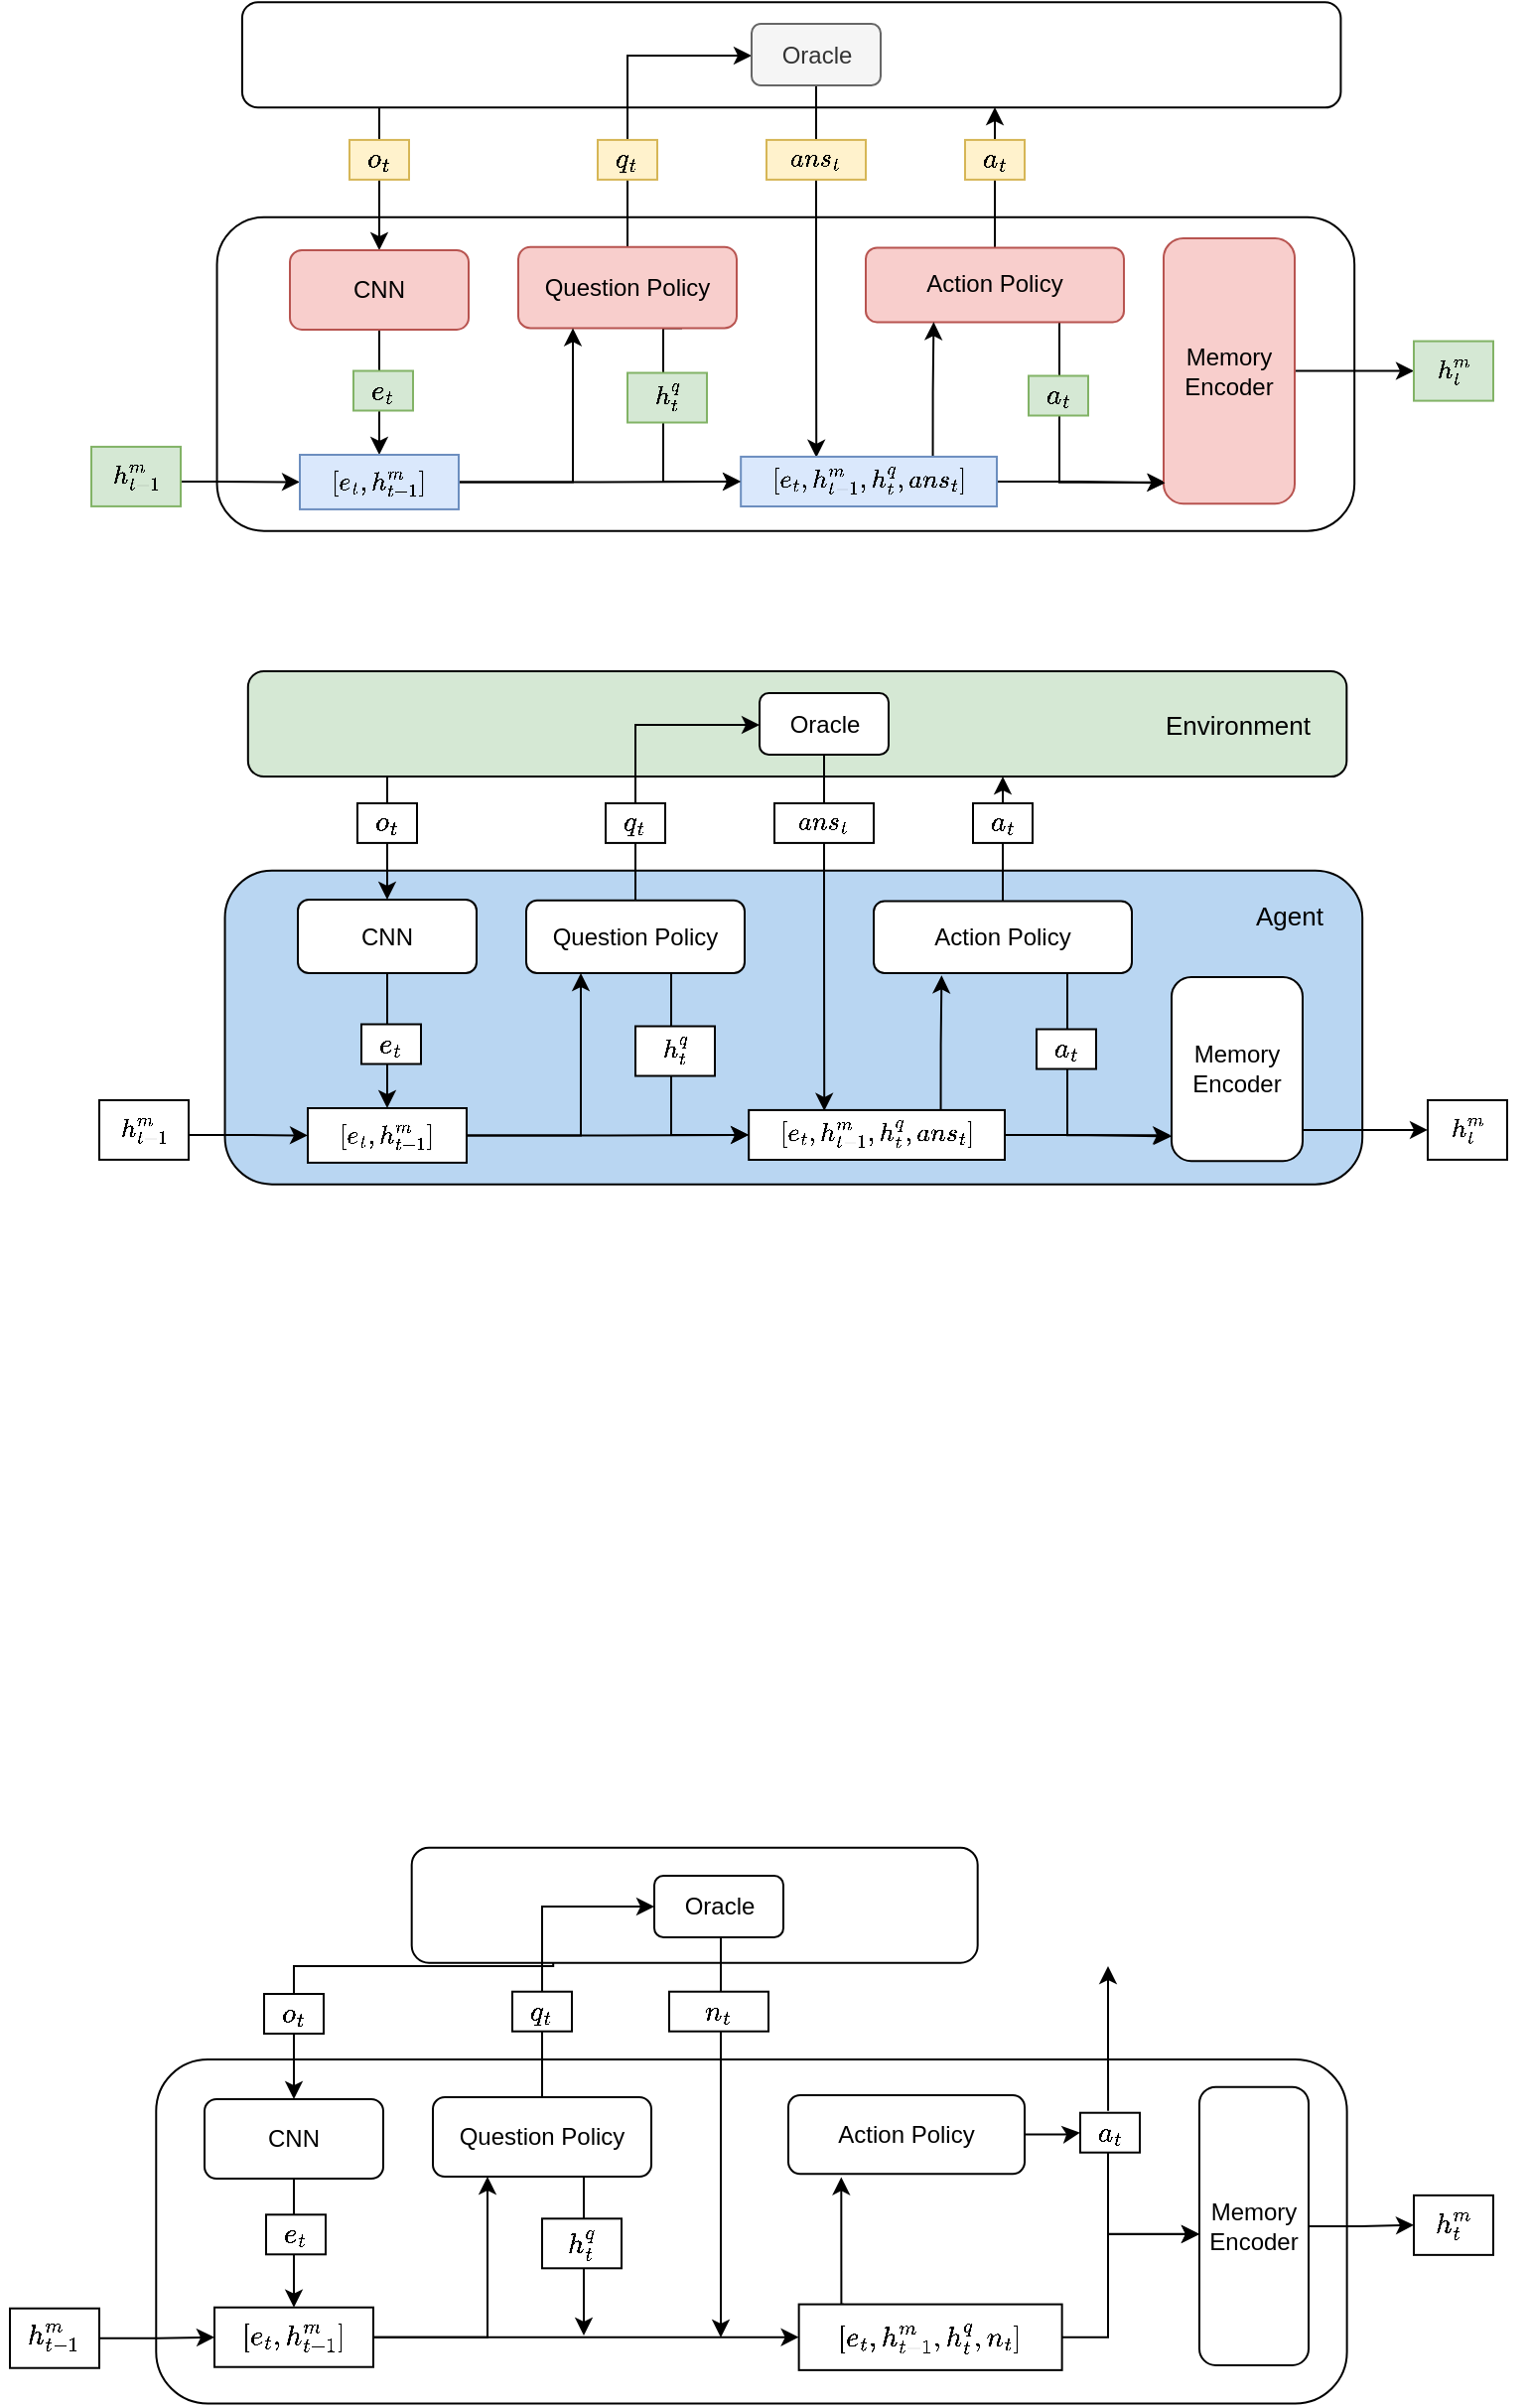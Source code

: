 <mxfile version="14.7.0" type="device"><diagram id="AQhYeNKTp81_VHmUAL4k" name="Page-1"><mxGraphModel dx="1026" dy="534" grid="1" gridSize="10" guides="1" tooltips="1" connect="1" arrows="1" fold="1" page="1" pageScale="1" pageWidth="827" pageHeight="1169" math="1" shadow="0"><root><mxCell id="0"/><mxCell id="1" parent="0"/><mxCell id="ZYxm7a6vwu-DWf72Gzp8-166" value="" style="rounded=1;whiteSpace=wrap;html=1;rotation=-90;" vertex="1" parent="1"><mxGeometry x="332.72" y="-18.04" width="157.92" height="572.82" as="geometry"/></mxCell><mxCell id="ZYxm7a6vwu-DWf72Gzp8-362" style="edgeStyle=orthogonalEdgeStyle;rounded=0;orthogonalLoop=1;jettySize=auto;html=1;exitX=0;exitY=0.25;exitDx=0;exitDy=0;entryX=0.5;entryY=0;entryDx=0;entryDy=0;" edge="1" parent="1" source="ZYxm7a6vwu-DWf72Gzp8-167" target="ZYxm7a6vwu-DWf72Gzp8-169"><mxGeometry relative="1" as="geometry"><Array as="points"><mxPoint x="207" y="119.38"/></Array></mxGeometry></mxCell><mxCell id="ZYxm7a6vwu-DWf72Gzp8-167" value="" style="rounded=1;whiteSpace=wrap;html=1;rotation=-90;" vertex="1" parent="1"><mxGeometry x="388.04" y="-169" width="53.08" height="553.26" as="geometry"/></mxCell><mxCell id="ZYxm7a6vwu-DWf72Gzp8-219" style="edgeStyle=orthogonalEdgeStyle;rounded=0;orthogonalLoop=1;jettySize=auto;html=1;" edge="1" parent="1" source="ZYxm7a6vwu-DWf72Gzp8-169" target="ZYxm7a6vwu-DWf72Gzp8-194"><mxGeometry relative="1" as="geometry"/></mxCell><mxCell id="ZYxm7a6vwu-DWf72Gzp8-169" value="CNN" style="rounded=1;whiteSpace=wrap;html=1;rotation=0;fillColor=#f8cecc;strokeColor=#b85450;" vertex="1" parent="1"><mxGeometry x="162" y="205.96" width="90" height="40" as="geometry"/></mxCell><mxCell id="ZYxm7a6vwu-DWf72Gzp8-206" style="edgeStyle=orthogonalEdgeStyle;rounded=0;orthogonalLoop=1;jettySize=auto;html=1;entryX=0;entryY=0.5;entryDx=0;entryDy=0;exitX=0.5;exitY=0;exitDx=0;exitDy=0;" edge="1" parent="1" source="ZYxm7a6vwu-DWf72Gzp8-172" target="ZYxm7a6vwu-DWf72Gzp8-177"><mxGeometry relative="1" as="geometry"><mxPoint x="332" y="200.38" as="sourcePoint"/><Array as="points"><mxPoint x="332" y="108"/><mxPoint x="394" y="108"/></Array></mxGeometry></mxCell><mxCell id="ZYxm7a6vwu-DWf72Gzp8-365" style="edgeStyle=orthogonalEdgeStyle;rounded=0;orthogonalLoop=1;jettySize=auto;html=1;exitX=0.75;exitY=1;exitDx=0;exitDy=0;entryX=0;entryY=0.5;entryDx=0;entryDy=0;fontSize=11;" edge="1" parent="1" source="ZYxm7a6vwu-DWf72Gzp8-172" target="ZYxm7a6vwu-DWf72Gzp8-188"><mxGeometry relative="1" as="geometry"><Array as="points"><mxPoint x="350" y="245"/><mxPoint x="350" y="323"/></Array></mxGeometry></mxCell><mxCell id="ZYxm7a6vwu-DWf72Gzp8-172" value="&lt;div&gt;Question Policy&lt;/div&gt;" style="rounded=1;whiteSpace=wrap;html=1;rotation=0;fillColor=#f8cecc;strokeColor=#b85450;" vertex="1" parent="1"><mxGeometry x="277" y="204.38" width="110" height="40.83" as="geometry"/></mxCell><mxCell id="ZYxm7a6vwu-DWf72Gzp8-275" style="edgeStyle=orthogonalEdgeStyle;rounded=0;orthogonalLoop=1;jettySize=auto;html=1;" edge="1" parent="1"><mxGeometry relative="1" as="geometry"><mxPoint x="517" y="134" as="targetPoint"/><mxPoint x="517" y="208.71" as="sourcePoint"/></mxGeometry></mxCell><mxCell id="ZYxm7a6vwu-DWf72Gzp8-366" style="edgeStyle=orthogonalEdgeStyle;rounded=0;orthogonalLoop=1;jettySize=auto;html=1;exitX=0.75;exitY=1;exitDx=0;exitDy=0;entryX=0.014;entryY=0.92;entryDx=0;entryDy=0;entryPerimeter=0;fontSize=11;" edge="1" parent="1" source="ZYxm7a6vwu-DWf72Gzp8-175" target="ZYxm7a6vwu-DWf72Gzp8-179"><mxGeometry relative="1" as="geometry"/></mxCell><mxCell id="ZYxm7a6vwu-DWf72Gzp8-175" value="Action Policy" style="rounded=1;whiteSpace=wrap;html=1;rotation=0;fillColor=#f8cecc;strokeColor=#b85450;" vertex="1" parent="1"><mxGeometry x="452" y="204.71" width="130" height="37.5" as="geometry"/></mxCell><mxCell id="ZYxm7a6vwu-DWf72Gzp8-364" style="edgeStyle=orthogonalEdgeStyle;rounded=0;orthogonalLoop=1;jettySize=auto;html=1;entryX=0.295;entryY=0.017;entryDx=0;entryDy=0;entryPerimeter=0;" edge="1" parent="1" source="ZYxm7a6vwu-DWf72Gzp8-177" target="ZYxm7a6vwu-DWf72Gzp8-188"><mxGeometry relative="1" as="geometry"/></mxCell><mxCell id="ZYxm7a6vwu-DWf72Gzp8-177" value="Oracle" style="rounded=1;whiteSpace=wrap;html=1;rotation=0;fillColor=#f5f5f5;strokeColor=#666666;fontColor=#333333;" vertex="1" parent="1"><mxGeometry x="394.5" y="92.03" width="65" height="30.96" as="geometry"/></mxCell><mxCell id="ZYxm7a6vwu-DWf72Gzp8-358" style="edgeStyle=orthogonalEdgeStyle;rounded=0;orthogonalLoop=1;jettySize=auto;html=1;entryX=0;entryY=0.5;entryDx=0;entryDy=0;" edge="1" parent="1" source="ZYxm7a6vwu-DWf72Gzp8-179" target="ZYxm7a6vwu-DWf72Gzp8-189"><mxGeometry relative="1" as="geometry"/></mxCell><mxCell id="ZYxm7a6vwu-DWf72Gzp8-179" value="&lt;div&gt;Memory Encoder&lt;br&gt;&lt;/div&gt;" style="rounded=1;whiteSpace=wrap;html=1;rotation=0;fillColor=#f8cecc;strokeColor=#b85450;" vertex="1" parent="1"><mxGeometry x="602" y="200" width="66" height="133.6" as="geometry"/></mxCell><mxCell id="ZYxm7a6vwu-DWf72Gzp8-181" value="&lt;div&gt;$$o_t$$&lt;/div&gt;" style="text;html=1;align=center;verticalAlign=middle;whiteSpace=wrap;rounded=0;fillColor=#fff2cc;strokeColor=#d6b656;rotation=0;" vertex="1" parent="1"><mxGeometry x="192" y="150.46" width="30" height="20" as="geometry"/></mxCell><mxCell id="ZYxm7a6vwu-DWf72Gzp8-182" value="&lt;div&gt;$$q_t$$&lt;/div&gt;" style="text;html=1;align=center;verticalAlign=middle;whiteSpace=wrap;rounded=0;fillColor=#fff2cc;strokeColor=#d6b656;rotation=0;" vertex="1" parent="1"><mxGeometry x="317" y="150.46" width="30" height="20" as="geometry"/></mxCell><mxCell id="ZYxm7a6vwu-DWf72Gzp8-221" style="edgeStyle=orthogonalEdgeStyle;rounded=0;orthogonalLoop=1;jettySize=auto;html=1;entryX=0;entryY=0.5;entryDx=0;entryDy=0;" edge="1" parent="1" source="ZYxm7a6vwu-DWf72Gzp8-183" target="ZYxm7a6vwu-DWf72Gzp8-194"><mxGeometry relative="1" as="geometry"><Array as="points"><mxPoint x="122" y="322.46"/><mxPoint x="122" y="322.46"/></Array></mxGeometry></mxCell><mxCell id="ZYxm7a6vwu-DWf72Gzp8-183" value="&lt;div style=&quot;font-size: 11px;&quot;&gt;$$h^m_{t-1}$$&lt;/div&gt;" style="text;html=1;align=center;verticalAlign=middle;whiteSpace=wrap;rounded=0;fillColor=#d5e8d4;strokeColor=#82b366;rotation=0;fontSize=11;" vertex="1" parent="1"><mxGeometry x="62" y="304.96" width="45" height="30" as="geometry"/></mxCell><mxCell id="ZYxm7a6vwu-DWf72Gzp8-185" value="&lt;div style=&quot;font-size: 11px;&quot;&gt;$$ans_t$$&lt;/div&gt;" style="text;html=1;align=center;verticalAlign=middle;whiteSpace=wrap;rounded=0;fillColor=#fff2cc;strokeColor=#d6b656;rotation=0;fontSize=11;" vertex="1" parent="1"><mxGeometry x="402" y="150.46" width="50" height="20" as="geometry"/></mxCell><mxCell id="ZYxm7a6vwu-DWf72Gzp8-337" style="edgeStyle=orthogonalEdgeStyle;rounded=0;orthogonalLoop=1;jettySize=auto;html=1;exitX=1;exitY=0.5;exitDx=0;exitDy=0;entryX=0.011;entryY=0.922;entryDx=0;entryDy=0;entryPerimeter=0;" edge="1" parent="1" source="ZYxm7a6vwu-DWf72Gzp8-188" target="ZYxm7a6vwu-DWf72Gzp8-179"><mxGeometry relative="1" as="geometry"/></mxCell><mxCell id="ZYxm7a6vwu-DWf72Gzp8-360" style="edgeStyle=orthogonalEdgeStyle;rounded=0;orthogonalLoop=1;jettySize=auto;html=1;exitX=0.75;exitY=0;exitDx=0;exitDy=0;entryX=0.263;entryY=0.972;entryDx=0;entryDy=0;entryPerimeter=0;" edge="1" parent="1"><mxGeometry relative="1" as="geometry"><mxPoint x="485.772" y="311.96" as="sourcePoint"/><mxPoint x="486.19" y="242.16" as="targetPoint"/><Array as="points"><mxPoint x="486" y="277.38"/><mxPoint x="486" y="277.38"/></Array></mxGeometry></mxCell><mxCell id="ZYxm7a6vwu-DWf72Gzp8-188" value="$$[e_t, h^m_{t-1}, h_t^q, ans_t]$$" style="rounded=0;whiteSpace=wrap;html=1;rotation=0;fillColor=#dae8fc;strokeColor=#6c8ebf;fontSize=11;" vertex="1" parent="1"><mxGeometry x="389.09" y="309.96" width="128.91" height="25.04" as="geometry"/></mxCell><mxCell id="ZYxm7a6vwu-DWf72Gzp8-189" value="&lt;div style=&quot;font-size: 11px;&quot;&gt;$$h^m_{t}$$&lt;/div&gt;" style="text;html=1;align=center;verticalAlign=middle;whiteSpace=wrap;rounded=0;fillColor=#d5e8d4;strokeColor=#82b366;rotation=0;fontSize=11;" vertex="1" parent="1"><mxGeometry x="728" y="251.8" width="40" height="30" as="geometry"/></mxCell><mxCell id="ZYxm7a6vwu-DWf72Gzp8-191" value="&lt;div style=&quot;font-size: 11px;&quot;&gt;$$h^q_{t}$$&lt;/div&gt;" style="text;html=1;align=center;verticalAlign=middle;whiteSpace=wrap;rounded=0;strokeColor=#82b366;fillColor=#d5e8d4;rotation=0;fontSize=11;" vertex="1" parent="1"><mxGeometry x="332" y="267.75" width="40" height="25" as="geometry"/></mxCell><mxCell id="ZYxm7a6vwu-DWf72Gzp8-243" style="edgeStyle=orthogonalEdgeStyle;rounded=0;orthogonalLoop=1;jettySize=auto;html=1;exitX=1;exitY=0.5;exitDx=0;exitDy=0;entryX=0.25;entryY=1;entryDx=0;entryDy=0;" edge="1" parent="1" source="ZYxm7a6vwu-DWf72Gzp8-194" target="ZYxm7a6vwu-DWf72Gzp8-172"><mxGeometry relative="1" as="geometry"/></mxCell><mxCell id="ZYxm7a6vwu-DWf72Gzp8-245" style="edgeStyle=orthogonalEdgeStyle;rounded=0;orthogonalLoop=1;jettySize=auto;html=1;exitX=1;exitY=0.5;exitDx=0;exitDy=0;entryX=0;entryY=0.5;entryDx=0;entryDy=0;" edge="1" parent="1" source="ZYxm7a6vwu-DWf72Gzp8-194" target="ZYxm7a6vwu-DWf72Gzp8-188"><mxGeometry relative="1" as="geometry"/></mxCell><mxCell id="ZYxm7a6vwu-DWf72Gzp8-194" value="$$[e_t, h^m_{t-1}]$$" style="rounded=0;whiteSpace=wrap;html=1;rotation=0;fillColor=#dae8fc;strokeColor=#6c8ebf;fontSize=11;" vertex="1" parent="1"><mxGeometry x="167" y="309" width="80" height="27.46" as="geometry"/></mxCell><mxCell id="ZYxm7a6vwu-DWf72Gzp8-196" value="&lt;div&gt;$$e_t$$&lt;/div&gt;" style="text;html=1;align=center;verticalAlign=middle;whiteSpace=wrap;rounded=0;fillColor=#d5e8d4;strokeColor=#82b366;rotation=0;" vertex="1" parent="1"><mxGeometry x="194" y="266.75" width="30" height="20" as="geometry"/></mxCell><mxCell id="ZYxm7a6vwu-DWf72Gzp8-186" value="&lt;div&gt;$$a_t$$&lt;/div&gt;" style="text;html=1;align=center;verticalAlign=middle;whiteSpace=wrap;rounded=0;fillColor=#d5e8d4;strokeColor=#82b366;rotation=0;" vertex="1" parent="1"><mxGeometry x="534" y="269.25" width="30" height="20" as="geometry"/></mxCell><mxCell id="ZYxm7a6vwu-DWf72Gzp8-276" value="&lt;div&gt;$$a_t$$&lt;/div&gt;" style="text;html=1;align=center;verticalAlign=middle;whiteSpace=wrap;rounded=0;fillColor=#fff2cc;strokeColor=#d6b656;rotation=0;" vertex="1" parent="1"><mxGeometry x="502" y="150.46" width="30" height="20" as="geometry"/></mxCell><mxCell id="ZYxm7a6vwu-DWf72Gzp8-282" value="" style="rounded=1;whiteSpace=wrap;html=1;rotation=-90;" vertex="1" parent="1"><mxGeometry x="307.86" y="903.81" width="173.23" height="599.68" as="geometry"/></mxCell><mxCell id="ZYxm7a6vwu-DWf72Gzp8-344" style="edgeStyle=orthogonalEdgeStyle;rounded=0;orthogonalLoop=1;jettySize=auto;html=1;exitX=0;exitY=0.25;exitDx=0;exitDy=0;entryX=0.5;entryY=0;entryDx=0;entryDy=0;" edge="1" parent="1" source="ZYxm7a6vwu-DWf72Gzp8-284" target="ZYxm7a6vwu-DWf72Gzp8-286"><mxGeometry relative="1" as="geometry"><Array as="points"><mxPoint x="164" y="1070"/></Array></mxGeometry></mxCell><mxCell id="ZYxm7a6vwu-DWf72Gzp8-284" value="" style="rounded=1;whiteSpace=wrap;html=1;rotation=-90;" vertex="1" parent="1"><mxGeometry x="336.84" y="896.84" width="58" height="285" as="geometry"/></mxCell><mxCell id="ZYxm7a6vwu-DWf72Gzp8-285" style="edgeStyle=orthogonalEdgeStyle;rounded=0;orthogonalLoop=1;jettySize=auto;html=1;" edge="1" parent="1" source="ZYxm7a6vwu-DWf72Gzp8-286" target="ZYxm7a6vwu-DWf72Gzp8-312"><mxGeometry relative="1" as="geometry"/></mxCell><mxCell id="ZYxm7a6vwu-DWf72Gzp8-286" value="CNN" style="rounded=1;whiteSpace=wrap;html=1;rotation=0;" vertex="1" parent="1"><mxGeometry x="119" y="1137" width="90" height="40" as="geometry"/></mxCell><mxCell id="ZYxm7a6vwu-DWf72Gzp8-346" style="edgeStyle=orthogonalEdgeStyle;rounded=0;orthogonalLoop=1;jettySize=auto;html=1;exitX=0.5;exitY=0;exitDx=0;exitDy=0;entryX=0;entryY=0.5;entryDx=0;entryDy=0;" edge="1" parent="1" source="ZYxm7a6vwu-DWf72Gzp8-289" target="ZYxm7a6vwu-DWf72Gzp8-294"><mxGeometry relative="1" as="geometry"/></mxCell><mxCell id="ZYxm7a6vwu-DWf72Gzp8-349" style="edgeStyle=orthogonalEdgeStyle;rounded=0;orthogonalLoop=1;jettySize=auto;html=1;" edge="1" parent="1" source="ZYxm7a6vwu-DWf72Gzp8-289"><mxGeometry relative="1" as="geometry"><mxPoint x="310" y="1256.0" as="targetPoint"/><mxPoint x="289" y="1172.61" as="sourcePoint"/><Array as="points"><mxPoint x="310" y="1190"/><mxPoint x="310" y="1190"/></Array></mxGeometry></mxCell><mxCell id="ZYxm7a6vwu-DWf72Gzp8-289" value="&lt;div&gt;Question Policy&lt;/div&gt;" style="rounded=1;whiteSpace=wrap;html=1;rotation=0;" vertex="1" parent="1"><mxGeometry x="234" y="1136" width="110" height="40" as="geometry"/></mxCell><mxCell id="ZYxm7a6vwu-DWf72Gzp8-357" style="edgeStyle=orthogonalEdgeStyle;rounded=0;orthogonalLoop=1;jettySize=auto;html=1;entryX=0;entryY=0.5;entryDx=0;entryDy=0;" edge="1" parent="1" source="ZYxm7a6vwu-DWf72Gzp8-292" target="ZYxm7a6vwu-DWf72Gzp8-315"><mxGeometry relative="1" as="geometry"/></mxCell><mxCell id="ZYxm7a6vwu-DWf72Gzp8-292" value="Action Policy" style="rounded=1;whiteSpace=wrap;html=1;rotation=0;" vertex="1" parent="1"><mxGeometry x="413" y="1135" width="119" height="39.61" as="geometry"/></mxCell><mxCell id="ZYxm7a6vwu-DWf72Gzp8-347" style="edgeStyle=orthogonalEdgeStyle;rounded=0;orthogonalLoop=1;jettySize=auto;html=1;" edge="1" parent="1"><mxGeometry relative="1" as="geometry"><mxPoint x="379" y="1257.0" as="targetPoint"/><mxPoint x="379" y="1026.39" as="sourcePoint"/></mxGeometry></mxCell><mxCell id="ZYxm7a6vwu-DWf72Gzp8-294" value="Oracle" style="rounded=1;whiteSpace=wrap;html=1;rotation=0;" vertex="1" parent="1"><mxGeometry x="345.5" y="1024.52" width="65" height="30.96" as="geometry"/></mxCell><mxCell id="ZYxm7a6vwu-DWf72Gzp8-295" style="edgeStyle=orthogonalEdgeStyle;rounded=0;orthogonalLoop=1;jettySize=auto;html=1;entryX=0;entryY=0.5;entryDx=0;entryDy=0;" edge="1" parent="1" source="ZYxm7a6vwu-DWf72Gzp8-296" target="ZYxm7a6vwu-DWf72Gzp8-307"><mxGeometry relative="1" as="geometry"/></mxCell><mxCell id="ZYxm7a6vwu-DWf72Gzp8-296" value="&lt;div&gt;Memory Encoder&lt;br&gt;&lt;/div&gt;" style="rounded=1;whiteSpace=wrap;html=1;rotation=0;" vertex="1" parent="1"><mxGeometry x="620" y="1130.86" width="55" height="140.14" as="geometry"/></mxCell><mxCell id="ZYxm7a6vwu-DWf72Gzp8-350" style="edgeStyle=orthogonalEdgeStyle;rounded=0;orthogonalLoop=1;jettySize=auto;html=1;entryX=0;entryY=0.5;entryDx=0;entryDy=0;" edge="1" parent="1" source="ZYxm7a6vwu-DWf72Gzp8-301" target="ZYxm7a6vwu-DWf72Gzp8-312"><mxGeometry relative="1" as="geometry"/></mxCell><mxCell id="ZYxm7a6vwu-DWf72Gzp8-301" value="&lt;div&gt;$$h^m_{t-1}$$&lt;/div&gt;" style="text;html=1;align=center;verticalAlign=middle;whiteSpace=wrap;rounded=0;rotation=0;strokeColor=#000000;" vertex="1" parent="1"><mxGeometry x="21" y="1242.36" width="45" height="30" as="geometry"/></mxCell><mxCell id="ZYxm7a6vwu-DWf72Gzp8-320" style="edgeStyle=orthogonalEdgeStyle;rounded=0;orthogonalLoop=1;jettySize=auto;html=1;entryX=0.224;entryY=1.041;entryDx=0;entryDy=0;entryPerimeter=0;" edge="1" parent="1" target="ZYxm7a6vwu-DWf72Gzp8-292"><mxGeometry relative="1" as="geometry"><mxPoint x="441" y="1240.36" as="sourcePoint"/><mxPoint x="440" y="1180" as="targetPoint"/><Array as="points"><mxPoint x="440" y="1240"/></Array></mxGeometry></mxCell><mxCell id="ZYxm7a6vwu-DWf72Gzp8-330" style="edgeStyle=orthogonalEdgeStyle;rounded=0;orthogonalLoop=1;jettySize=auto;html=1;exitX=1;exitY=0.5;exitDx=0;exitDy=0;entryX=0;entryY=0.5;entryDx=0;entryDy=0;" edge="1" parent="1" source="ZYxm7a6vwu-DWf72Gzp8-306"><mxGeometry relative="1" as="geometry"><mxPoint x="554.82" y="1256.86" as="sourcePoint"/><mxPoint x="620" y="1204.86" as="targetPoint"/><Array as="points"><mxPoint x="574" y="1257"/><mxPoint x="574" y="1205"/></Array></mxGeometry></mxCell><mxCell id="ZYxm7a6vwu-DWf72Gzp8-306" value="$$[e_t, h^m_{t-1}, h_t^q, n_t]$$" style="rounded=0;whiteSpace=wrap;html=1;rotation=0;" vertex="1" parent="1"><mxGeometry x="418.32" y="1240.29" width="132.5" height="33.14" as="geometry"/></mxCell><mxCell id="ZYxm7a6vwu-DWf72Gzp8-307" value="&lt;div&gt;$$h^m_{t}$$&lt;/div&gt;" style="text;html=1;align=center;verticalAlign=middle;whiteSpace=wrap;rounded=0;rotation=0;strokeColor=#000000;" vertex="1" parent="1"><mxGeometry x="728" y="1185.43" width="40" height="30" as="geometry"/></mxCell><mxCell id="ZYxm7a6vwu-DWf72Gzp8-310" style="edgeStyle=orthogonalEdgeStyle;rounded=0;orthogonalLoop=1;jettySize=auto;html=1;exitX=1;exitY=0.5;exitDx=0;exitDy=0;entryX=0.25;entryY=1;entryDx=0;entryDy=0;" edge="1" parent="1" source="ZYxm7a6vwu-DWf72Gzp8-312" target="ZYxm7a6vwu-DWf72Gzp8-289"><mxGeometry relative="1" as="geometry"/></mxCell><mxCell id="ZYxm7a6vwu-DWf72Gzp8-311" style="edgeStyle=orthogonalEdgeStyle;rounded=0;orthogonalLoop=1;jettySize=auto;html=1;exitX=1;exitY=0.5;exitDx=0;exitDy=0;entryX=0;entryY=0.5;entryDx=0;entryDy=0;" edge="1" parent="1" source="ZYxm7a6vwu-DWf72Gzp8-312" target="ZYxm7a6vwu-DWf72Gzp8-306"><mxGeometry relative="1" as="geometry"/></mxCell><mxCell id="ZYxm7a6vwu-DWf72Gzp8-312" value="$$[e_t, h^m_{t-1}]$$" style="rounded=0;whiteSpace=wrap;html=1;rotation=0;" vertex="1" parent="1"><mxGeometry x="124" y="1241.86" width="80" height="30" as="geometry"/></mxCell><mxCell id="ZYxm7a6vwu-DWf72Gzp8-331" style="edgeStyle=orthogonalEdgeStyle;rounded=0;orthogonalLoop=1;jettySize=auto;html=1;" edge="1" parent="1"><mxGeometry relative="1" as="geometry"><mxPoint x="574" y="1162.86" as="sourcePoint"/><mxPoint x="620" y="1205" as="targetPoint"/><Array as="points"><mxPoint x="574" y="1205"/></Array></mxGeometry></mxCell><mxCell id="ZYxm7a6vwu-DWf72Gzp8-339" style="edgeStyle=orthogonalEdgeStyle;rounded=0;orthogonalLoop=1;jettySize=auto;html=1;" edge="1" parent="1"><mxGeometry relative="1" as="geometry"><mxPoint x="574.034" y="1142.86" as="sourcePoint"/><mxPoint x="574" y="1070" as="targetPoint"/><Array as="points"><mxPoint x="574" y="1110"/><mxPoint x="574" y="1110"/></Array></mxGeometry></mxCell><mxCell id="ZYxm7a6vwu-DWf72Gzp8-298" value="&lt;div&gt;$$o_t$$&lt;/div&gt;" style="text;html=1;align=center;verticalAlign=middle;whiteSpace=wrap;rounded=0;rotation=0;strokeColor=#000000;fillColor=#ffffff;" vertex="1" parent="1"><mxGeometry x="149" y="1084.0" width="30" height="20" as="geometry"/></mxCell><mxCell id="ZYxm7a6vwu-DWf72Gzp8-299" value="&lt;div&gt;$$q_t$$&lt;/div&gt;" style="text;html=1;align=center;verticalAlign=middle;whiteSpace=wrap;rounded=0;rotation=0;strokeColor=#000000;fillColor=#ffffff;" vertex="1" parent="1"><mxGeometry x="274" y="1082.86" width="30" height="20" as="geometry"/></mxCell><mxCell id="ZYxm7a6vwu-DWf72Gzp8-303" value="&lt;div&gt;$$n_t$$&lt;/div&gt;" style="text;html=1;align=center;verticalAlign=middle;whiteSpace=wrap;rounded=0;rotation=0;strokeColor=#000000;fillColor=#ffffff;" vertex="1" parent="1"><mxGeometry x="353" y="1082.86" width="50" height="20" as="geometry"/></mxCell><mxCell id="ZYxm7a6vwu-DWf72Gzp8-309" value="&lt;div&gt;$$h^q_{t}$$&lt;/div&gt;" style="text;html=1;align=center;verticalAlign=middle;whiteSpace=wrap;rounded=0;rotation=0;strokeColor=#000000;fillColor=#ffffff;" vertex="1" parent="1"><mxGeometry x="289" y="1197.15" width="40" height="25" as="geometry"/></mxCell><mxCell id="ZYxm7a6vwu-DWf72Gzp8-313" value="&lt;div&gt;$$e_t$$&lt;/div&gt;" style="text;html=1;align=center;verticalAlign=middle;whiteSpace=wrap;rounded=0;rotation=0;strokeColor=#000000;fillColor=#ffffff;" vertex="1" parent="1"><mxGeometry x="150" y="1195.15" width="30" height="20" as="geometry"/></mxCell><mxCell id="ZYxm7a6vwu-DWf72Gzp8-315" value="&lt;div&gt;$$a_t$$&lt;/div&gt;" style="text;html=1;align=center;verticalAlign=middle;whiteSpace=wrap;rounded=0;rotation=0;strokeColor=#000000;fillColor=#ffffff;" vertex="1" parent="1"><mxGeometry x="560" y="1143.86" width="30" height="20" as="geometry"/></mxCell><mxCell id="ZYxm7a6vwu-DWf72Gzp8-367" value="" style="rounded=1;whiteSpace=wrap;html=1;rotation=-90;fillColor=#B9D6F2;" vertex="1" parent="1"><mxGeometry x="336.72" y="310.96" width="157.92" height="572.82" as="geometry"/></mxCell><mxCell id="ZYxm7a6vwu-DWf72Gzp8-368" style="edgeStyle=orthogonalEdgeStyle;rounded=0;orthogonalLoop=1;jettySize=auto;html=1;exitX=0;exitY=0.25;exitDx=0;exitDy=0;entryX=0.5;entryY=0;entryDx=0;entryDy=0;" edge="1" parent="1" source="ZYxm7a6vwu-DWf72Gzp8-369" target="ZYxm7a6vwu-DWf72Gzp8-371"><mxGeometry relative="1" as="geometry"><Array as="points"><mxPoint x="211" y="448.38"/></Array></mxGeometry></mxCell><mxCell id="ZYxm7a6vwu-DWf72Gzp8-369" value="" style="rounded=1;whiteSpace=wrap;html=1;rotation=-90;fillColor=#d5e8d4;" vertex="1" parent="1"><mxGeometry x="391" y="167.88" width="53.08" height="553.26" as="geometry"/></mxCell><mxCell id="ZYxm7a6vwu-DWf72Gzp8-370" style="edgeStyle=orthogonalEdgeStyle;rounded=0;orthogonalLoop=1;jettySize=auto;html=1;" edge="1" parent="1" source="ZYxm7a6vwu-DWf72Gzp8-371" target="ZYxm7a6vwu-DWf72Gzp8-394"><mxGeometry relative="1" as="geometry"/></mxCell><mxCell id="ZYxm7a6vwu-DWf72Gzp8-371" value="CNN" style="rounded=1;whiteSpace=wrap;html=1;rotation=0;" vertex="1" parent="1"><mxGeometry x="166" y="533" width="90" height="37" as="geometry"/></mxCell><mxCell id="ZYxm7a6vwu-DWf72Gzp8-372" style="edgeStyle=orthogonalEdgeStyle;rounded=0;orthogonalLoop=1;jettySize=auto;html=1;entryX=0;entryY=0.5;entryDx=0;entryDy=0;exitX=0.5;exitY=0;exitDx=0;exitDy=0;" edge="1" parent="1" target="ZYxm7a6vwu-DWf72Gzp8-379"><mxGeometry relative="1" as="geometry"><mxPoint x="336" y="541.38" as="sourcePoint"/><Array as="points"><mxPoint x="336" y="445"/><mxPoint x="398" y="445"/></Array></mxGeometry></mxCell><mxCell id="ZYxm7a6vwu-DWf72Gzp8-373" style="edgeStyle=orthogonalEdgeStyle;rounded=0;orthogonalLoop=1;jettySize=auto;html=1;exitX=0.75;exitY=1;exitDx=0;exitDy=0;entryX=0;entryY=0.5;entryDx=0;entryDy=0;fontSize=11;" edge="1" parent="1" source="ZYxm7a6vwu-DWf72Gzp8-374" target="ZYxm7a6vwu-DWf72Gzp8-389"><mxGeometry relative="1" as="geometry"><Array as="points"><mxPoint x="354" y="570"/><mxPoint x="354" y="652"/></Array></mxGeometry></mxCell><mxCell id="ZYxm7a6vwu-DWf72Gzp8-374" value="&lt;div&gt;Question Policy&lt;/div&gt;" style="rounded=1;whiteSpace=wrap;html=1;rotation=0;" vertex="1" parent="1"><mxGeometry x="281" y="533.38" width="110" height="36.62" as="geometry"/></mxCell><mxCell id="ZYxm7a6vwu-DWf72Gzp8-375" style="edgeStyle=orthogonalEdgeStyle;rounded=0;orthogonalLoop=1;jettySize=auto;html=1;" edge="1" parent="1"><mxGeometry relative="1" as="geometry"><mxPoint x="521" y="471" as="targetPoint"/><mxPoint x="521" y="545.71" as="sourcePoint"/></mxGeometry></mxCell><mxCell id="ZYxm7a6vwu-DWf72Gzp8-404" style="edgeStyle=orthogonalEdgeStyle;rounded=0;orthogonalLoop=1;jettySize=auto;html=1;exitX=0.75;exitY=1;exitDx=0;exitDy=0;entryX=-0.006;entryY=0.86;entryDx=0;entryDy=0;entryPerimeter=0;fontFamily=Helvetica;fontSize=13;" edge="1" parent="1" source="ZYxm7a6vwu-DWf72Gzp8-377" target="ZYxm7a6vwu-DWf72Gzp8-381"><mxGeometry relative="1" as="geometry"/></mxCell><mxCell id="ZYxm7a6vwu-DWf72Gzp8-377" value="Action Policy" style="rounded=1;whiteSpace=wrap;html=1;rotation=0;" vertex="1" parent="1"><mxGeometry x="456" y="533.71" width="130" height="36.29" as="geometry"/></mxCell><mxCell id="ZYxm7a6vwu-DWf72Gzp8-378" style="edgeStyle=orthogonalEdgeStyle;rounded=0;orthogonalLoop=1;jettySize=auto;html=1;entryX=0.295;entryY=0.017;entryDx=0;entryDy=0;entryPerimeter=0;" edge="1" parent="1" source="ZYxm7a6vwu-DWf72Gzp8-379" target="ZYxm7a6vwu-DWf72Gzp8-389"><mxGeometry relative="1" as="geometry"/></mxCell><mxCell id="ZYxm7a6vwu-DWf72Gzp8-379" value="Oracle" style="rounded=1;whiteSpace=wrap;html=1;rotation=0;" vertex="1" parent="1"><mxGeometry x="398.5" y="429.03" width="65" height="30.96" as="geometry"/></mxCell><mxCell id="ZYxm7a6vwu-DWf72Gzp8-380" style="edgeStyle=orthogonalEdgeStyle;rounded=0;orthogonalLoop=1;jettySize=auto;html=1;entryX=0;entryY=0.5;entryDx=0;entryDy=0;" edge="1" parent="1" source="ZYxm7a6vwu-DWf72Gzp8-381" target="ZYxm7a6vwu-DWf72Gzp8-390"><mxGeometry relative="1" as="geometry"><Array as="points"><mxPoint x="710" y="649"/><mxPoint x="710" y="649"/></Array></mxGeometry></mxCell><mxCell id="ZYxm7a6vwu-DWf72Gzp8-381" value="&lt;div&gt;Memory Encoder&lt;br&gt;&lt;/div&gt;" style="rounded=1;whiteSpace=wrap;html=1;rotation=0;" vertex="1" parent="1"><mxGeometry x="606" y="572" width="66" height="92.6" as="geometry"/></mxCell><mxCell id="ZYxm7a6vwu-DWf72Gzp8-382" value="&lt;div&gt;$$o_t$$&lt;/div&gt;" style="text;html=1;align=center;verticalAlign=middle;whiteSpace=wrap;rounded=0;rotation=0;fillColor=#ffffff;strokeColor=#000000;" vertex="1" parent="1"><mxGeometry x="196" y="484.46" width="30" height="20" as="geometry"/></mxCell><mxCell id="ZYxm7a6vwu-DWf72Gzp8-383" value="&lt;div&gt;$$q_t$$&lt;/div&gt;" style="text;html=1;align=center;verticalAlign=middle;whiteSpace=wrap;rounded=0;rotation=0;fillColor=#ffffff;strokeColor=#000000;" vertex="1" parent="1"><mxGeometry x="321" y="484.46" width="30" height="20" as="geometry"/></mxCell><mxCell id="ZYxm7a6vwu-DWf72Gzp8-384" style="edgeStyle=orthogonalEdgeStyle;rounded=0;orthogonalLoop=1;jettySize=auto;html=1;entryX=0;entryY=0.5;entryDx=0;entryDy=0;" edge="1" parent="1" source="ZYxm7a6vwu-DWf72Gzp8-385" target="ZYxm7a6vwu-DWf72Gzp8-394"><mxGeometry relative="1" as="geometry"><Array as="points"><mxPoint x="126" y="651.46"/><mxPoint x="126" y="651.46"/></Array></mxGeometry></mxCell><mxCell id="ZYxm7a6vwu-DWf72Gzp8-385" value="&lt;div style=&quot;font-size: 11px;&quot;&gt;$$h^m_{t-1}$$&lt;/div&gt;" style="text;html=1;align=center;verticalAlign=middle;whiteSpace=wrap;rounded=0;rotation=0;fontSize=11;fillColor=#ffffff;strokeColor=#000000;" vertex="1" parent="1"><mxGeometry x="66" y="633.96" width="45" height="30" as="geometry"/></mxCell><mxCell id="ZYxm7a6vwu-DWf72Gzp8-386" value="&lt;div style=&quot;font-size: 11px;&quot;&gt;$$ans_t$$&lt;/div&gt;" style="text;html=1;align=center;verticalAlign=middle;whiteSpace=wrap;rounded=0;rotation=0;fontSize=11;fillColor=#ffffff;strokeColor=#000000;" vertex="1" parent="1"><mxGeometry x="406" y="484.46" width="50" height="20" as="geometry"/></mxCell><mxCell id="ZYxm7a6vwu-DWf72Gzp8-388" style="edgeStyle=orthogonalEdgeStyle;rounded=0;orthogonalLoop=1;jettySize=auto;html=1;exitX=0.75;exitY=0;exitDx=0;exitDy=0;entryX=0.263;entryY=0.972;entryDx=0;entryDy=0;entryPerimeter=0;" edge="1" parent="1"><mxGeometry relative="1" as="geometry"><mxPoint x="489.773" y="640.96" as="sourcePoint"/><mxPoint x="490.19" y="571.16" as="targetPoint"/><Array as="points"><mxPoint x="490" y="606.38"/><mxPoint x="490" y="606.38"/></Array></mxGeometry></mxCell><mxCell id="ZYxm7a6vwu-DWf72Gzp8-403" style="edgeStyle=orthogonalEdgeStyle;rounded=0;orthogonalLoop=1;jettySize=auto;html=1;exitX=1;exitY=0.5;exitDx=0;exitDy=0;entryX=0;entryY=0.866;entryDx=0;entryDy=0;entryPerimeter=0;fontFamily=Helvetica;fontSize=13;" edge="1" parent="1" source="ZYxm7a6vwu-DWf72Gzp8-389" target="ZYxm7a6vwu-DWf72Gzp8-381"><mxGeometry relative="1" as="geometry"><Array as="points"><mxPoint x="564" y="652"/><mxPoint x="564" y="653"/></Array></mxGeometry></mxCell><mxCell id="ZYxm7a6vwu-DWf72Gzp8-389" value="$$[e_t, h^m_{t-1}, h_t^q, ans_t]$$" style="rounded=0;whiteSpace=wrap;html=1;rotation=0;fontSize=11;" vertex="1" parent="1"><mxGeometry x="393.09" y="638.96" width="128.91" height="25.04" as="geometry"/></mxCell><mxCell id="ZYxm7a6vwu-DWf72Gzp8-390" value="&lt;div style=&quot;font-size: 11px;&quot;&gt;$$h^m_{t}$$&lt;/div&gt;" style="text;html=1;align=center;verticalAlign=middle;whiteSpace=wrap;rounded=0;rotation=0;fontSize=11;fillColor=#ffffff;strokeColor=#000000;" vertex="1" parent="1"><mxGeometry x="735" y="633.96" width="40" height="30" as="geometry"/></mxCell><mxCell id="ZYxm7a6vwu-DWf72Gzp8-391" value="&lt;div style=&quot;font-size: 11px;&quot;&gt;$$h^q_{t}$$&lt;/div&gt;" style="text;html=1;align=center;verticalAlign=middle;whiteSpace=wrap;rounded=0;rotation=0;fontSize=11;fillColor=#ffffff;strokeColor=#000000;" vertex="1" parent="1"><mxGeometry x="336" y="596.75" width="40" height="25" as="geometry"/></mxCell><mxCell id="ZYxm7a6vwu-DWf72Gzp8-392" style="edgeStyle=orthogonalEdgeStyle;rounded=0;orthogonalLoop=1;jettySize=auto;html=1;exitX=1;exitY=0.5;exitDx=0;exitDy=0;entryX=0.25;entryY=1;entryDx=0;entryDy=0;" edge="1" parent="1" source="ZYxm7a6vwu-DWf72Gzp8-394" target="ZYxm7a6vwu-DWf72Gzp8-374"><mxGeometry relative="1" as="geometry"/></mxCell><mxCell id="ZYxm7a6vwu-DWf72Gzp8-393" style="edgeStyle=orthogonalEdgeStyle;rounded=0;orthogonalLoop=1;jettySize=auto;html=1;exitX=1;exitY=0.5;exitDx=0;exitDy=0;entryX=0;entryY=0.5;entryDx=0;entryDy=0;" edge="1" parent="1" source="ZYxm7a6vwu-DWf72Gzp8-394" target="ZYxm7a6vwu-DWf72Gzp8-389"><mxGeometry relative="1" as="geometry"/></mxCell><mxCell id="ZYxm7a6vwu-DWf72Gzp8-394" value="$$[e_t, h^m_{t-1}]$$" style="rounded=0;whiteSpace=wrap;html=1;rotation=0;fontSize=11;" vertex="1" parent="1"><mxGeometry x="171" y="638" width="80" height="27.46" as="geometry"/></mxCell><mxCell id="ZYxm7a6vwu-DWf72Gzp8-395" value="&lt;div&gt;$$e_t$$&lt;/div&gt;" style="text;html=1;align=center;verticalAlign=middle;whiteSpace=wrap;rounded=0;rotation=0;fillColor=#ffffff;strokeColor=#000000;" vertex="1" parent="1"><mxGeometry x="198" y="595.75" width="30" height="20" as="geometry"/></mxCell><mxCell id="ZYxm7a6vwu-DWf72Gzp8-396" value="&lt;div&gt;$$a_t$$&lt;/div&gt;" style="text;html=1;align=center;verticalAlign=middle;whiteSpace=wrap;rounded=0;rotation=0;fillColor=#ffffff;strokeColor=#000000;" vertex="1" parent="1"><mxGeometry x="538" y="598.25" width="30" height="20" as="geometry"/></mxCell><mxCell id="ZYxm7a6vwu-DWf72Gzp8-397" value="&lt;div&gt;$$a_t$$&lt;/div&gt;" style="text;html=1;align=center;verticalAlign=middle;whiteSpace=wrap;rounded=0;rotation=0;fillColor=#ffffff;strokeColor=#000000;" vertex="1" parent="1"><mxGeometry x="506" y="484.46" width="30" height="20" as="geometry"/></mxCell><mxCell id="ZYxm7a6vwu-DWf72Gzp8-400" value="&lt;div&gt;Agent&lt;/div&gt;" style="text;html=1;align=center;verticalAlign=middle;resizable=0;points=[];autosize=1;strokeColor=none;fontSize=13;fontFamily=Helvetica;fontStyle=0" vertex="1" parent="1"><mxGeometry x="640" y="531" width="50" height="20" as="geometry"/></mxCell><mxCell id="ZYxm7a6vwu-DWf72Gzp8-401" value="Environment" style="text;html=1;align=center;verticalAlign=middle;resizable=0;points=[];autosize=1;strokeColor=none;fontSize=13;fontFamily=Helvetica;fontStyle=0" vertex="1" parent="1"><mxGeometry x="594" y="434.51" width="90" height="20" as="geometry"/></mxCell></root></mxGraphModel></diagram></mxfile>